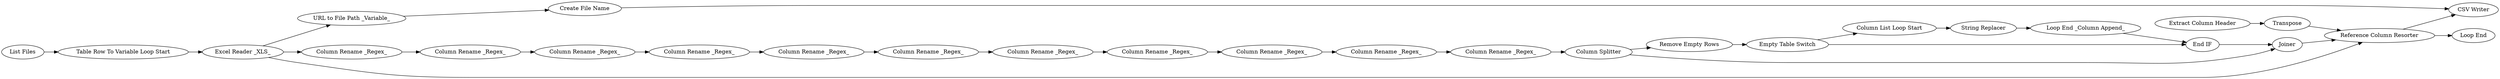 digraph {
	"-6038233738406413354_2" [label="Table Row To Variable Loop Start"]
	"-6038233738406413354_3" [label="Excel Reader _XLS_"]
	"-6038233738406413354_32" [label="List Files"]
	"3977028397560719050_26" [label="Loop End _Column Append_"]
	"3977028397560719050_32" [label="Empty Table Switch"]
	"3341922811337694082_24" [label="Column Rename _Regex_"]
	"3977028397560719050_29" [label="Column Splitter"]
	"-6038233738406413354_7" [label="URL to File Path _Variable_"]
	"-6346112171587178795_28" [label="Reference Column Resorter"]
	"3977028397560719050_25" [label="Column List Loop Start"]
	"3341922811337694082_15" [label="Column Rename _Regex_"]
	"3341922811337694082_20" [label="Column Rename _Regex_"]
	"3977028397560719050_28" [label=Joiner]
	"-6038233738406413354_9" [label="Create File Name"]
	"3341922811337694082_21" [label="Column Rename _Regex_"]
	"3341922811337694082_18" [label="Column Rename _Regex_"]
	"-6038233738406413354_4" [label="CSV Writer"]
	"-6346112171587178795_30" [label=Transpose]
	"3341922811337694082_16" [label="Column Rename _Regex_"]
	"3341922811337694082_14" [label="Column Rename _Regex_"]
	"3977028397560719050_34" [label="String Replacer"]
	"3341922811337694082_22" [label="Column Rename _Regex_"]
	"3977028397560719050_33" [label="End IF"]
	"3341922811337694082_19" [label="Column Rename _Regex_"]
	"-6346112171587178795_29" [label="Extract Column Header"]
	"-6038233738406413354_5" [label="Loop End"]
	"3341922811337694082_17" [label="Column Rename _Regex_"]
	"3977028397560719050_35" [label="Remove Empty Rows"]
	"3341922811337694082_23" [label="Column Rename _Regex_"]
	"3341922811337694082_20" -> "3341922811337694082_21"
	"3977028397560719050_33" -> "3977028397560719050_28"
	"3341922811337694082_23" -> "3341922811337694082_24"
	"3977028397560719050_34" -> "3977028397560719050_26"
	"3977028397560719050_32" -> "3977028397560719050_33"
	"-6346112171587178795_28" -> "-6038233738406413354_5"
	"3977028397560719050_35" -> "3977028397560719050_32"
	"3341922811337694082_14" -> "3341922811337694082_15"
	"3341922811337694082_15" -> "3341922811337694082_16"
	"3341922811337694082_17" -> "3341922811337694082_18"
	"-6038233738406413354_32" -> "-6038233738406413354_2"
	"3341922811337694082_24" -> "3977028397560719050_29"
	"-6038233738406413354_3" -> "-6038233738406413354_7"
	"3977028397560719050_29" -> "3977028397560719050_35"
	"3341922811337694082_22" -> "3341922811337694082_23"
	"-6346112171587178795_29" -> "-6346112171587178795_30"
	"3341922811337694082_19" -> "3341922811337694082_20"
	"-6038233738406413354_7" -> "-6038233738406413354_9"
	"3341922811337694082_16" -> "3341922811337694082_17"
	"-6038233738406413354_2" -> "-6038233738406413354_3"
	"3977028397560719050_26" -> "3977028397560719050_33"
	"3977028397560719050_25" -> "3977028397560719050_34"
	"3341922811337694082_21" -> "3341922811337694082_22"
	"3977028397560719050_29" -> "3977028397560719050_28"
	"3977028397560719050_32" -> "3977028397560719050_25"
	"-6346112171587178795_28" -> "-6038233738406413354_4"
	"-6346112171587178795_30" -> "-6346112171587178795_28"
	"-6038233738406413354_3" -> "-6346112171587178795_28"
	"3341922811337694082_18" -> "3341922811337694082_19"
	"-6038233738406413354_9" -> "-6038233738406413354_4"
	"-6038233738406413354_3" -> "3341922811337694082_14"
	"3977028397560719050_28" -> "-6346112171587178795_28"
	rankdir=LR
}
